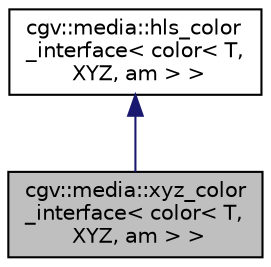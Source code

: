 digraph "cgv::media::xyz_color_interface&lt; color&lt; T, XYZ, am &gt; &gt;"
{
  bgcolor="transparent";
  edge [fontname="Helvetica",fontsize="10",labelfontname="Helvetica",labelfontsize="10"];
  node [fontname="Helvetica",fontsize="10",shape=record];
  Node1 [label="cgv::media::xyz_color\l_interface\< color\< T,\l XYZ, am \> \>",height=0.2,width=0.4,color="black", fillcolor="grey75", style="filled", fontcolor="black"];
  Node2 -> Node1 [dir="back",color="midnightblue",fontsize="10",style="solid",fontname="Helvetica"];
  Node2 [label="cgv::media::hls_color\l_interface\< color\< T,\l XYZ, am \> \>",height=0.2,width=0.4,color="black",URL="$a00135.html"];
}
